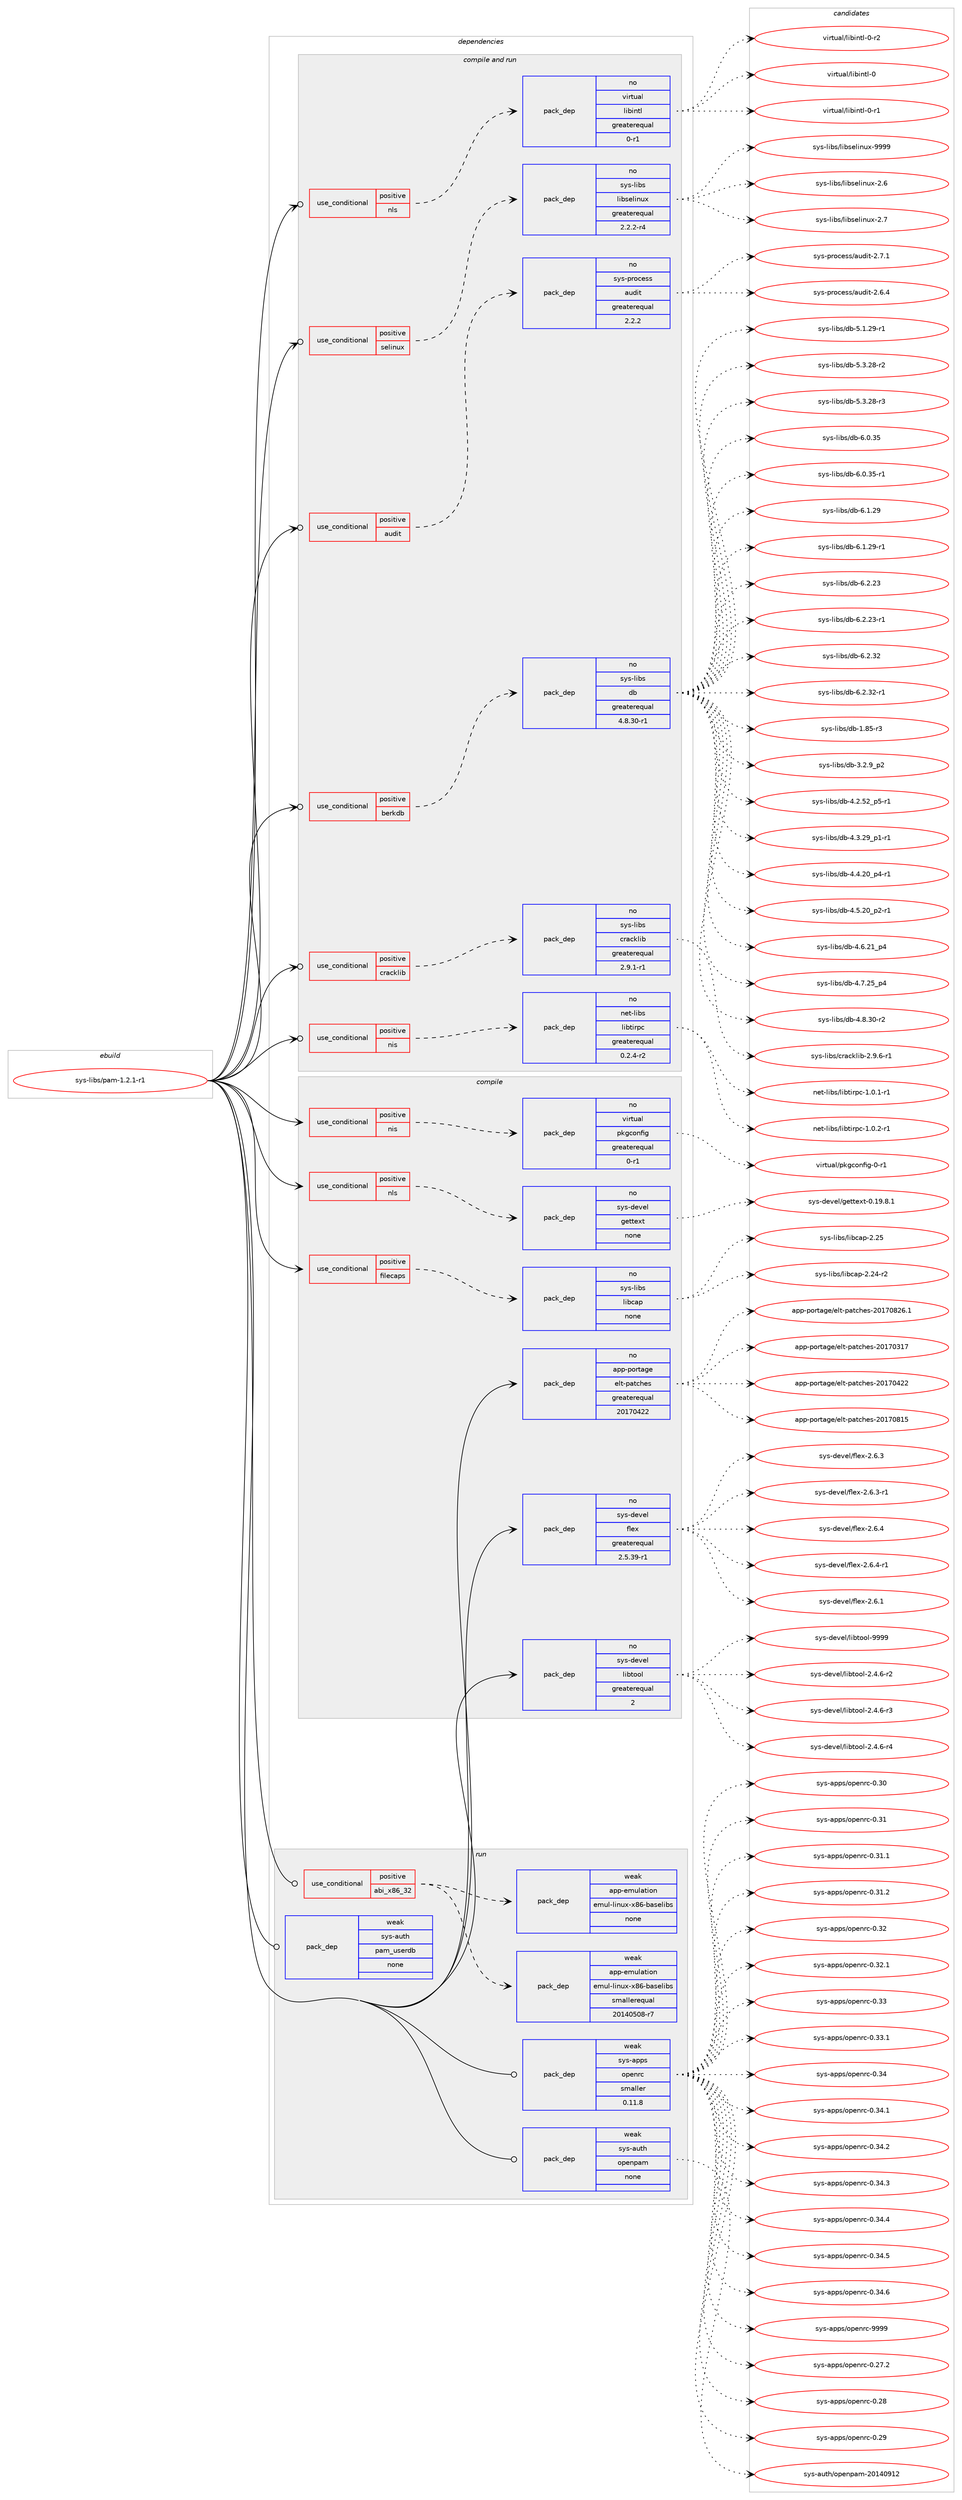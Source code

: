 digraph prolog {

# *************
# Graph options
# *************

newrank=true;
concentrate=true;
compound=true;
graph [rankdir=LR,fontname=Helvetica,fontsize=10,ranksep=1.5];#, ranksep=2.5, nodesep=0.2];
edge  [arrowhead=vee];
node  [fontname=Helvetica,fontsize=10];

# **********
# The ebuild
# **********

subgraph cluster_leftcol {
color=gray;
rank=same;
label=<<i>ebuild</i>>;
id [label="sys-libs/pam-1.2.1-r1", color=red, width=4, href="../sys-libs/pam-1.2.1-r1.svg"];
}

# ****************
# The dependencies
# ****************

subgraph cluster_midcol {
color=gray;
label=<<i>dependencies</i>>;
subgraph cluster_compile {
fillcolor="#eeeeee";
style=filled;
label=<<i>compile</i>>;
subgraph cond118457 {
dependency495581 [label=<<TABLE BORDER="0" CELLBORDER="1" CELLSPACING="0" CELLPADDING="4"><TR><TD ROWSPAN="3" CELLPADDING="10">use_conditional</TD></TR><TR><TD>positive</TD></TR><TR><TD>filecaps</TD></TR></TABLE>>, shape=none, color=red];
subgraph pack368336 {
dependency495582 [label=<<TABLE BORDER="0" CELLBORDER="1" CELLSPACING="0" CELLPADDING="4" WIDTH="220"><TR><TD ROWSPAN="6" CELLPADDING="30">pack_dep</TD></TR><TR><TD WIDTH="110">no</TD></TR><TR><TD>sys-libs</TD></TR><TR><TD>libcap</TD></TR><TR><TD>none</TD></TR><TR><TD></TD></TR></TABLE>>, shape=none, color=blue];
}
dependency495581:e -> dependency495582:w [weight=20,style="dashed",arrowhead="vee"];
}
id:e -> dependency495581:w [weight=20,style="solid",arrowhead="vee"];
subgraph cond118458 {
dependency495583 [label=<<TABLE BORDER="0" CELLBORDER="1" CELLSPACING="0" CELLPADDING="4"><TR><TD ROWSPAN="3" CELLPADDING="10">use_conditional</TD></TR><TR><TD>positive</TD></TR><TR><TD>nis</TD></TR></TABLE>>, shape=none, color=red];
subgraph pack368337 {
dependency495584 [label=<<TABLE BORDER="0" CELLBORDER="1" CELLSPACING="0" CELLPADDING="4" WIDTH="220"><TR><TD ROWSPAN="6" CELLPADDING="30">pack_dep</TD></TR><TR><TD WIDTH="110">no</TD></TR><TR><TD>virtual</TD></TR><TR><TD>pkgconfig</TD></TR><TR><TD>greaterequal</TD></TR><TR><TD>0-r1</TD></TR></TABLE>>, shape=none, color=blue];
}
dependency495583:e -> dependency495584:w [weight=20,style="dashed",arrowhead="vee"];
}
id:e -> dependency495583:w [weight=20,style="solid",arrowhead="vee"];
subgraph cond118459 {
dependency495585 [label=<<TABLE BORDER="0" CELLBORDER="1" CELLSPACING="0" CELLPADDING="4"><TR><TD ROWSPAN="3" CELLPADDING="10">use_conditional</TD></TR><TR><TD>positive</TD></TR><TR><TD>nls</TD></TR></TABLE>>, shape=none, color=red];
subgraph pack368338 {
dependency495586 [label=<<TABLE BORDER="0" CELLBORDER="1" CELLSPACING="0" CELLPADDING="4" WIDTH="220"><TR><TD ROWSPAN="6" CELLPADDING="30">pack_dep</TD></TR><TR><TD WIDTH="110">no</TD></TR><TR><TD>sys-devel</TD></TR><TR><TD>gettext</TD></TR><TR><TD>none</TD></TR><TR><TD></TD></TR></TABLE>>, shape=none, color=blue];
}
dependency495585:e -> dependency495586:w [weight=20,style="dashed",arrowhead="vee"];
}
id:e -> dependency495585:w [weight=20,style="solid",arrowhead="vee"];
subgraph pack368339 {
dependency495587 [label=<<TABLE BORDER="0" CELLBORDER="1" CELLSPACING="0" CELLPADDING="4" WIDTH="220"><TR><TD ROWSPAN="6" CELLPADDING="30">pack_dep</TD></TR><TR><TD WIDTH="110">no</TD></TR><TR><TD>app-portage</TD></TR><TR><TD>elt-patches</TD></TR><TR><TD>greaterequal</TD></TR><TR><TD>20170422</TD></TR></TABLE>>, shape=none, color=blue];
}
id:e -> dependency495587:w [weight=20,style="solid",arrowhead="vee"];
subgraph pack368340 {
dependency495588 [label=<<TABLE BORDER="0" CELLBORDER="1" CELLSPACING="0" CELLPADDING="4" WIDTH="220"><TR><TD ROWSPAN="6" CELLPADDING="30">pack_dep</TD></TR><TR><TD WIDTH="110">no</TD></TR><TR><TD>sys-devel</TD></TR><TR><TD>flex</TD></TR><TR><TD>greaterequal</TD></TR><TR><TD>2.5.39-r1</TD></TR></TABLE>>, shape=none, color=blue];
}
id:e -> dependency495588:w [weight=20,style="solid",arrowhead="vee"];
subgraph pack368341 {
dependency495589 [label=<<TABLE BORDER="0" CELLBORDER="1" CELLSPACING="0" CELLPADDING="4" WIDTH="220"><TR><TD ROWSPAN="6" CELLPADDING="30">pack_dep</TD></TR><TR><TD WIDTH="110">no</TD></TR><TR><TD>sys-devel</TD></TR><TR><TD>libtool</TD></TR><TR><TD>greaterequal</TD></TR><TR><TD>2</TD></TR></TABLE>>, shape=none, color=blue];
}
id:e -> dependency495589:w [weight=20,style="solid",arrowhead="vee"];
}
subgraph cluster_compileandrun {
fillcolor="#eeeeee";
style=filled;
label=<<i>compile and run</i>>;
subgraph cond118460 {
dependency495590 [label=<<TABLE BORDER="0" CELLBORDER="1" CELLSPACING="0" CELLPADDING="4"><TR><TD ROWSPAN="3" CELLPADDING="10">use_conditional</TD></TR><TR><TD>positive</TD></TR><TR><TD>audit</TD></TR></TABLE>>, shape=none, color=red];
subgraph pack368342 {
dependency495591 [label=<<TABLE BORDER="0" CELLBORDER="1" CELLSPACING="0" CELLPADDING="4" WIDTH="220"><TR><TD ROWSPAN="6" CELLPADDING="30">pack_dep</TD></TR><TR><TD WIDTH="110">no</TD></TR><TR><TD>sys-process</TD></TR><TR><TD>audit</TD></TR><TR><TD>greaterequal</TD></TR><TR><TD>2.2.2</TD></TR></TABLE>>, shape=none, color=blue];
}
dependency495590:e -> dependency495591:w [weight=20,style="dashed",arrowhead="vee"];
}
id:e -> dependency495590:w [weight=20,style="solid",arrowhead="odotvee"];
subgraph cond118461 {
dependency495592 [label=<<TABLE BORDER="0" CELLBORDER="1" CELLSPACING="0" CELLPADDING="4"><TR><TD ROWSPAN="3" CELLPADDING="10">use_conditional</TD></TR><TR><TD>positive</TD></TR><TR><TD>berkdb</TD></TR></TABLE>>, shape=none, color=red];
subgraph pack368343 {
dependency495593 [label=<<TABLE BORDER="0" CELLBORDER="1" CELLSPACING="0" CELLPADDING="4" WIDTH="220"><TR><TD ROWSPAN="6" CELLPADDING="30">pack_dep</TD></TR><TR><TD WIDTH="110">no</TD></TR><TR><TD>sys-libs</TD></TR><TR><TD>db</TD></TR><TR><TD>greaterequal</TD></TR><TR><TD>4.8.30-r1</TD></TR></TABLE>>, shape=none, color=blue];
}
dependency495592:e -> dependency495593:w [weight=20,style="dashed",arrowhead="vee"];
}
id:e -> dependency495592:w [weight=20,style="solid",arrowhead="odotvee"];
subgraph cond118462 {
dependency495594 [label=<<TABLE BORDER="0" CELLBORDER="1" CELLSPACING="0" CELLPADDING="4"><TR><TD ROWSPAN="3" CELLPADDING="10">use_conditional</TD></TR><TR><TD>positive</TD></TR><TR><TD>cracklib</TD></TR></TABLE>>, shape=none, color=red];
subgraph pack368344 {
dependency495595 [label=<<TABLE BORDER="0" CELLBORDER="1" CELLSPACING="0" CELLPADDING="4" WIDTH="220"><TR><TD ROWSPAN="6" CELLPADDING="30">pack_dep</TD></TR><TR><TD WIDTH="110">no</TD></TR><TR><TD>sys-libs</TD></TR><TR><TD>cracklib</TD></TR><TR><TD>greaterequal</TD></TR><TR><TD>2.9.1-r1</TD></TR></TABLE>>, shape=none, color=blue];
}
dependency495594:e -> dependency495595:w [weight=20,style="dashed",arrowhead="vee"];
}
id:e -> dependency495594:w [weight=20,style="solid",arrowhead="odotvee"];
subgraph cond118463 {
dependency495596 [label=<<TABLE BORDER="0" CELLBORDER="1" CELLSPACING="0" CELLPADDING="4"><TR><TD ROWSPAN="3" CELLPADDING="10">use_conditional</TD></TR><TR><TD>positive</TD></TR><TR><TD>nis</TD></TR></TABLE>>, shape=none, color=red];
subgraph pack368345 {
dependency495597 [label=<<TABLE BORDER="0" CELLBORDER="1" CELLSPACING="0" CELLPADDING="4" WIDTH="220"><TR><TD ROWSPAN="6" CELLPADDING="30">pack_dep</TD></TR><TR><TD WIDTH="110">no</TD></TR><TR><TD>net-libs</TD></TR><TR><TD>libtirpc</TD></TR><TR><TD>greaterequal</TD></TR><TR><TD>0.2.4-r2</TD></TR></TABLE>>, shape=none, color=blue];
}
dependency495596:e -> dependency495597:w [weight=20,style="dashed",arrowhead="vee"];
}
id:e -> dependency495596:w [weight=20,style="solid",arrowhead="odotvee"];
subgraph cond118464 {
dependency495598 [label=<<TABLE BORDER="0" CELLBORDER="1" CELLSPACING="0" CELLPADDING="4"><TR><TD ROWSPAN="3" CELLPADDING="10">use_conditional</TD></TR><TR><TD>positive</TD></TR><TR><TD>nls</TD></TR></TABLE>>, shape=none, color=red];
subgraph pack368346 {
dependency495599 [label=<<TABLE BORDER="0" CELLBORDER="1" CELLSPACING="0" CELLPADDING="4" WIDTH="220"><TR><TD ROWSPAN="6" CELLPADDING="30">pack_dep</TD></TR><TR><TD WIDTH="110">no</TD></TR><TR><TD>virtual</TD></TR><TR><TD>libintl</TD></TR><TR><TD>greaterequal</TD></TR><TR><TD>0-r1</TD></TR></TABLE>>, shape=none, color=blue];
}
dependency495598:e -> dependency495599:w [weight=20,style="dashed",arrowhead="vee"];
}
id:e -> dependency495598:w [weight=20,style="solid",arrowhead="odotvee"];
subgraph cond118465 {
dependency495600 [label=<<TABLE BORDER="0" CELLBORDER="1" CELLSPACING="0" CELLPADDING="4"><TR><TD ROWSPAN="3" CELLPADDING="10">use_conditional</TD></TR><TR><TD>positive</TD></TR><TR><TD>selinux</TD></TR></TABLE>>, shape=none, color=red];
subgraph pack368347 {
dependency495601 [label=<<TABLE BORDER="0" CELLBORDER="1" CELLSPACING="0" CELLPADDING="4" WIDTH="220"><TR><TD ROWSPAN="6" CELLPADDING="30">pack_dep</TD></TR><TR><TD WIDTH="110">no</TD></TR><TR><TD>sys-libs</TD></TR><TR><TD>libselinux</TD></TR><TR><TD>greaterequal</TD></TR><TR><TD>2.2.2-r4</TD></TR></TABLE>>, shape=none, color=blue];
}
dependency495600:e -> dependency495601:w [weight=20,style="dashed",arrowhead="vee"];
}
id:e -> dependency495600:w [weight=20,style="solid",arrowhead="odotvee"];
}
subgraph cluster_run {
fillcolor="#eeeeee";
style=filled;
label=<<i>run</i>>;
subgraph cond118466 {
dependency495602 [label=<<TABLE BORDER="0" CELLBORDER="1" CELLSPACING="0" CELLPADDING="4"><TR><TD ROWSPAN="3" CELLPADDING="10">use_conditional</TD></TR><TR><TD>positive</TD></TR><TR><TD>abi_x86_32</TD></TR></TABLE>>, shape=none, color=red];
subgraph pack368348 {
dependency495603 [label=<<TABLE BORDER="0" CELLBORDER="1" CELLSPACING="0" CELLPADDING="4" WIDTH="220"><TR><TD ROWSPAN="6" CELLPADDING="30">pack_dep</TD></TR><TR><TD WIDTH="110">weak</TD></TR><TR><TD>app-emulation</TD></TR><TR><TD>emul-linux-x86-baselibs</TD></TR><TR><TD>smallerequal</TD></TR><TR><TD>20140508-r7</TD></TR></TABLE>>, shape=none, color=blue];
}
dependency495602:e -> dependency495603:w [weight=20,style="dashed",arrowhead="vee"];
subgraph pack368349 {
dependency495604 [label=<<TABLE BORDER="0" CELLBORDER="1" CELLSPACING="0" CELLPADDING="4" WIDTH="220"><TR><TD ROWSPAN="6" CELLPADDING="30">pack_dep</TD></TR><TR><TD WIDTH="110">weak</TD></TR><TR><TD>app-emulation</TD></TR><TR><TD>emul-linux-x86-baselibs</TD></TR><TR><TD>none</TD></TR><TR><TD></TD></TR></TABLE>>, shape=none, color=blue];
}
dependency495602:e -> dependency495604:w [weight=20,style="dashed",arrowhead="vee"];
}
id:e -> dependency495602:w [weight=20,style="solid",arrowhead="odot"];
subgraph pack368350 {
dependency495605 [label=<<TABLE BORDER="0" CELLBORDER="1" CELLSPACING="0" CELLPADDING="4" WIDTH="220"><TR><TD ROWSPAN="6" CELLPADDING="30">pack_dep</TD></TR><TR><TD WIDTH="110">weak</TD></TR><TR><TD>sys-apps</TD></TR><TR><TD>openrc</TD></TR><TR><TD>smaller</TD></TR><TR><TD>0.11.8</TD></TR></TABLE>>, shape=none, color=blue];
}
id:e -> dependency495605:w [weight=20,style="solid",arrowhead="odot"];
subgraph pack368351 {
dependency495606 [label=<<TABLE BORDER="0" CELLBORDER="1" CELLSPACING="0" CELLPADDING="4" WIDTH="220"><TR><TD ROWSPAN="6" CELLPADDING="30">pack_dep</TD></TR><TR><TD WIDTH="110">weak</TD></TR><TR><TD>sys-auth</TD></TR><TR><TD>openpam</TD></TR><TR><TD>none</TD></TR><TR><TD></TD></TR></TABLE>>, shape=none, color=blue];
}
id:e -> dependency495606:w [weight=20,style="solid",arrowhead="odot"];
subgraph pack368352 {
dependency495607 [label=<<TABLE BORDER="0" CELLBORDER="1" CELLSPACING="0" CELLPADDING="4" WIDTH="220"><TR><TD ROWSPAN="6" CELLPADDING="30">pack_dep</TD></TR><TR><TD WIDTH="110">weak</TD></TR><TR><TD>sys-auth</TD></TR><TR><TD>pam_userdb</TD></TR><TR><TD>none</TD></TR><TR><TD></TD></TR></TABLE>>, shape=none, color=blue];
}
id:e -> dependency495607:w [weight=20,style="solid",arrowhead="odot"];
}
}

# **************
# The candidates
# **************

subgraph cluster_choices {
rank=same;
color=gray;
label=<<i>candidates</i>>;

subgraph choice368336 {
color=black;
nodesep=1;
choice11512111545108105981154710810598999711245504650524511450 [label="sys-libs/libcap-2.24-r2", color=red, width=4,href="../sys-libs/libcap-2.24-r2.svg"];
choice1151211154510810598115471081059899971124550465053 [label="sys-libs/libcap-2.25", color=red, width=4,href="../sys-libs/libcap-2.25.svg"];
dependency495582:e -> choice11512111545108105981154710810598999711245504650524511450:w [style=dotted,weight="100"];
dependency495582:e -> choice1151211154510810598115471081059899971124550465053:w [style=dotted,weight="100"];
}
subgraph choice368337 {
color=black;
nodesep=1;
choice11810511411611797108471121071039911111010210510345484511449 [label="virtual/pkgconfig-0-r1", color=red, width=4,href="../virtual/pkgconfig-0-r1.svg"];
dependency495584:e -> choice11810511411611797108471121071039911111010210510345484511449:w [style=dotted,weight="100"];
}
subgraph choice368338 {
color=black;
nodesep=1;
choice1151211154510010111810110847103101116116101120116454846495746564649 [label="sys-devel/gettext-0.19.8.1", color=red, width=4,href="../sys-devel/gettext-0.19.8.1.svg"];
dependency495586:e -> choice1151211154510010111810110847103101116116101120116454846495746564649:w [style=dotted,weight="100"];
}
subgraph choice368339 {
color=black;
nodesep=1;
choice97112112451121111141169710310147101108116451129711699104101115455048495548514955 [label="app-portage/elt-patches-20170317", color=red, width=4,href="../app-portage/elt-patches-20170317.svg"];
choice97112112451121111141169710310147101108116451129711699104101115455048495548525050 [label="app-portage/elt-patches-20170422", color=red, width=4,href="../app-portage/elt-patches-20170422.svg"];
choice97112112451121111141169710310147101108116451129711699104101115455048495548564953 [label="app-portage/elt-patches-20170815", color=red, width=4,href="../app-portage/elt-patches-20170815.svg"];
choice971121124511211111411697103101471011081164511297116991041011154550484955485650544649 [label="app-portage/elt-patches-20170826.1", color=red, width=4,href="../app-portage/elt-patches-20170826.1.svg"];
dependency495587:e -> choice97112112451121111141169710310147101108116451129711699104101115455048495548514955:w [style=dotted,weight="100"];
dependency495587:e -> choice97112112451121111141169710310147101108116451129711699104101115455048495548525050:w [style=dotted,weight="100"];
dependency495587:e -> choice97112112451121111141169710310147101108116451129711699104101115455048495548564953:w [style=dotted,weight="100"];
dependency495587:e -> choice971121124511211111411697103101471011081164511297116991041011154550484955485650544649:w [style=dotted,weight="100"];
}
subgraph choice368340 {
color=black;
nodesep=1;
choice1151211154510010111810110847102108101120455046544649 [label="sys-devel/flex-2.6.1", color=red, width=4,href="../sys-devel/flex-2.6.1.svg"];
choice1151211154510010111810110847102108101120455046544651 [label="sys-devel/flex-2.6.3", color=red, width=4,href="../sys-devel/flex-2.6.3.svg"];
choice11512111545100101118101108471021081011204550465446514511449 [label="sys-devel/flex-2.6.3-r1", color=red, width=4,href="../sys-devel/flex-2.6.3-r1.svg"];
choice1151211154510010111810110847102108101120455046544652 [label="sys-devel/flex-2.6.4", color=red, width=4,href="../sys-devel/flex-2.6.4.svg"];
choice11512111545100101118101108471021081011204550465446524511449 [label="sys-devel/flex-2.6.4-r1", color=red, width=4,href="../sys-devel/flex-2.6.4-r1.svg"];
dependency495588:e -> choice1151211154510010111810110847102108101120455046544649:w [style=dotted,weight="100"];
dependency495588:e -> choice1151211154510010111810110847102108101120455046544651:w [style=dotted,weight="100"];
dependency495588:e -> choice11512111545100101118101108471021081011204550465446514511449:w [style=dotted,weight="100"];
dependency495588:e -> choice1151211154510010111810110847102108101120455046544652:w [style=dotted,weight="100"];
dependency495588:e -> choice11512111545100101118101108471021081011204550465446524511449:w [style=dotted,weight="100"];
}
subgraph choice368341 {
color=black;
nodesep=1;
choice1151211154510010111810110847108105981161111111084550465246544511450 [label="sys-devel/libtool-2.4.6-r2", color=red, width=4,href="../sys-devel/libtool-2.4.6-r2.svg"];
choice1151211154510010111810110847108105981161111111084550465246544511451 [label="sys-devel/libtool-2.4.6-r3", color=red, width=4,href="../sys-devel/libtool-2.4.6-r3.svg"];
choice1151211154510010111810110847108105981161111111084550465246544511452 [label="sys-devel/libtool-2.4.6-r4", color=red, width=4,href="../sys-devel/libtool-2.4.6-r4.svg"];
choice1151211154510010111810110847108105981161111111084557575757 [label="sys-devel/libtool-9999", color=red, width=4,href="../sys-devel/libtool-9999.svg"];
dependency495589:e -> choice1151211154510010111810110847108105981161111111084550465246544511450:w [style=dotted,weight="100"];
dependency495589:e -> choice1151211154510010111810110847108105981161111111084550465246544511451:w [style=dotted,weight="100"];
dependency495589:e -> choice1151211154510010111810110847108105981161111111084550465246544511452:w [style=dotted,weight="100"];
dependency495589:e -> choice1151211154510010111810110847108105981161111111084557575757:w [style=dotted,weight="100"];
}
subgraph choice368342 {
color=black;
nodesep=1;
choice11512111545112114111991011151154797117100105116455046544652 [label="sys-process/audit-2.6.4", color=red, width=4,href="../sys-process/audit-2.6.4.svg"];
choice11512111545112114111991011151154797117100105116455046554649 [label="sys-process/audit-2.7.1", color=red, width=4,href="../sys-process/audit-2.7.1.svg"];
dependency495591:e -> choice11512111545112114111991011151154797117100105116455046544652:w [style=dotted,weight="100"];
dependency495591:e -> choice11512111545112114111991011151154797117100105116455046554649:w [style=dotted,weight="100"];
}
subgraph choice368343 {
color=black;
nodesep=1;
choice1151211154510810598115471009845494656534511451 [label="sys-libs/db-1.85-r3", color=red, width=4,href="../sys-libs/db-1.85-r3.svg"];
choice115121115451081059811547100984551465046579511250 [label="sys-libs/db-3.2.9_p2", color=red, width=4,href="../sys-libs/db-3.2.9_p2.svg"];
choice115121115451081059811547100984552465046535095112534511449 [label="sys-libs/db-4.2.52_p5-r1", color=red, width=4,href="../sys-libs/db-4.2.52_p5-r1.svg"];
choice115121115451081059811547100984552465146505795112494511449 [label="sys-libs/db-4.3.29_p1-r1", color=red, width=4,href="../sys-libs/db-4.3.29_p1-r1.svg"];
choice115121115451081059811547100984552465246504895112524511449 [label="sys-libs/db-4.4.20_p4-r1", color=red, width=4,href="../sys-libs/db-4.4.20_p4-r1.svg"];
choice115121115451081059811547100984552465346504895112504511449 [label="sys-libs/db-4.5.20_p2-r1", color=red, width=4,href="../sys-libs/db-4.5.20_p2-r1.svg"];
choice11512111545108105981154710098455246544650499511252 [label="sys-libs/db-4.6.21_p4", color=red, width=4,href="../sys-libs/db-4.6.21_p4.svg"];
choice11512111545108105981154710098455246554650539511252 [label="sys-libs/db-4.7.25_p4", color=red, width=4,href="../sys-libs/db-4.7.25_p4.svg"];
choice11512111545108105981154710098455246564651484511450 [label="sys-libs/db-4.8.30-r2", color=red, width=4,href="../sys-libs/db-4.8.30-r2.svg"];
choice11512111545108105981154710098455346494650574511449 [label="sys-libs/db-5.1.29-r1", color=red, width=4,href="../sys-libs/db-5.1.29-r1.svg"];
choice11512111545108105981154710098455346514650564511450 [label="sys-libs/db-5.3.28-r2", color=red, width=4,href="../sys-libs/db-5.3.28-r2.svg"];
choice11512111545108105981154710098455346514650564511451 [label="sys-libs/db-5.3.28-r3", color=red, width=4,href="../sys-libs/db-5.3.28-r3.svg"];
choice1151211154510810598115471009845544648465153 [label="sys-libs/db-6.0.35", color=red, width=4,href="../sys-libs/db-6.0.35.svg"];
choice11512111545108105981154710098455446484651534511449 [label="sys-libs/db-6.0.35-r1", color=red, width=4,href="../sys-libs/db-6.0.35-r1.svg"];
choice1151211154510810598115471009845544649465057 [label="sys-libs/db-6.1.29", color=red, width=4,href="../sys-libs/db-6.1.29.svg"];
choice11512111545108105981154710098455446494650574511449 [label="sys-libs/db-6.1.29-r1", color=red, width=4,href="../sys-libs/db-6.1.29-r1.svg"];
choice1151211154510810598115471009845544650465051 [label="sys-libs/db-6.2.23", color=red, width=4,href="../sys-libs/db-6.2.23.svg"];
choice11512111545108105981154710098455446504650514511449 [label="sys-libs/db-6.2.23-r1", color=red, width=4,href="../sys-libs/db-6.2.23-r1.svg"];
choice1151211154510810598115471009845544650465150 [label="sys-libs/db-6.2.32", color=red, width=4,href="../sys-libs/db-6.2.32.svg"];
choice11512111545108105981154710098455446504651504511449 [label="sys-libs/db-6.2.32-r1", color=red, width=4,href="../sys-libs/db-6.2.32-r1.svg"];
dependency495593:e -> choice1151211154510810598115471009845494656534511451:w [style=dotted,weight="100"];
dependency495593:e -> choice115121115451081059811547100984551465046579511250:w [style=dotted,weight="100"];
dependency495593:e -> choice115121115451081059811547100984552465046535095112534511449:w [style=dotted,weight="100"];
dependency495593:e -> choice115121115451081059811547100984552465146505795112494511449:w [style=dotted,weight="100"];
dependency495593:e -> choice115121115451081059811547100984552465246504895112524511449:w [style=dotted,weight="100"];
dependency495593:e -> choice115121115451081059811547100984552465346504895112504511449:w [style=dotted,weight="100"];
dependency495593:e -> choice11512111545108105981154710098455246544650499511252:w [style=dotted,weight="100"];
dependency495593:e -> choice11512111545108105981154710098455246554650539511252:w [style=dotted,weight="100"];
dependency495593:e -> choice11512111545108105981154710098455246564651484511450:w [style=dotted,weight="100"];
dependency495593:e -> choice11512111545108105981154710098455346494650574511449:w [style=dotted,weight="100"];
dependency495593:e -> choice11512111545108105981154710098455346514650564511450:w [style=dotted,weight="100"];
dependency495593:e -> choice11512111545108105981154710098455346514650564511451:w [style=dotted,weight="100"];
dependency495593:e -> choice1151211154510810598115471009845544648465153:w [style=dotted,weight="100"];
dependency495593:e -> choice11512111545108105981154710098455446484651534511449:w [style=dotted,weight="100"];
dependency495593:e -> choice1151211154510810598115471009845544649465057:w [style=dotted,weight="100"];
dependency495593:e -> choice11512111545108105981154710098455446494650574511449:w [style=dotted,weight="100"];
dependency495593:e -> choice1151211154510810598115471009845544650465051:w [style=dotted,weight="100"];
dependency495593:e -> choice11512111545108105981154710098455446504650514511449:w [style=dotted,weight="100"];
dependency495593:e -> choice1151211154510810598115471009845544650465150:w [style=dotted,weight="100"];
dependency495593:e -> choice11512111545108105981154710098455446504651504511449:w [style=dotted,weight="100"];
}
subgraph choice368344 {
color=black;
nodesep=1;
choice115121115451081059811547991149799107108105984550465746544511449 [label="sys-libs/cracklib-2.9.6-r1", color=red, width=4,href="../sys-libs/cracklib-2.9.6-r1.svg"];
dependency495595:e -> choice115121115451081059811547991149799107108105984550465746544511449:w [style=dotted,weight="100"];
}
subgraph choice368345 {
color=black;
nodesep=1;
choice11010111645108105981154710810598116105114112994549464846494511449 [label="net-libs/libtirpc-1.0.1-r1", color=red, width=4,href="../net-libs/libtirpc-1.0.1-r1.svg"];
choice11010111645108105981154710810598116105114112994549464846504511449 [label="net-libs/libtirpc-1.0.2-r1", color=red, width=4,href="../net-libs/libtirpc-1.0.2-r1.svg"];
dependency495597:e -> choice11010111645108105981154710810598116105114112994549464846494511449:w [style=dotted,weight="100"];
dependency495597:e -> choice11010111645108105981154710810598116105114112994549464846504511449:w [style=dotted,weight="100"];
}
subgraph choice368346 {
color=black;
nodesep=1;
choice1181051141161179710847108105981051101161084548 [label="virtual/libintl-0", color=red, width=4,href="../virtual/libintl-0.svg"];
choice11810511411611797108471081059810511011610845484511449 [label="virtual/libintl-0-r1", color=red, width=4,href="../virtual/libintl-0-r1.svg"];
choice11810511411611797108471081059810511011610845484511450 [label="virtual/libintl-0-r2", color=red, width=4,href="../virtual/libintl-0-r2.svg"];
dependency495599:e -> choice1181051141161179710847108105981051101161084548:w [style=dotted,weight="100"];
dependency495599:e -> choice11810511411611797108471081059810511011610845484511449:w [style=dotted,weight="100"];
dependency495599:e -> choice11810511411611797108471081059810511011610845484511450:w [style=dotted,weight="100"];
}
subgraph choice368347 {
color=black;
nodesep=1;
choice1151211154510810598115471081059811510110810511011712045504654 [label="sys-libs/libselinux-2.6", color=red, width=4,href="../sys-libs/libselinux-2.6.svg"];
choice1151211154510810598115471081059811510110810511011712045504655 [label="sys-libs/libselinux-2.7", color=red, width=4,href="../sys-libs/libselinux-2.7.svg"];
choice115121115451081059811547108105981151011081051101171204557575757 [label="sys-libs/libselinux-9999", color=red, width=4,href="../sys-libs/libselinux-9999.svg"];
dependency495601:e -> choice1151211154510810598115471081059811510110810511011712045504654:w [style=dotted,weight="100"];
dependency495601:e -> choice1151211154510810598115471081059811510110810511011712045504655:w [style=dotted,weight="100"];
dependency495601:e -> choice115121115451081059811547108105981151011081051101171204557575757:w [style=dotted,weight="100"];
}
subgraph choice368348 {
color=black;
nodesep=1;
}
subgraph choice368349 {
color=black;
nodesep=1;
}
subgraph choice368350 {
color=black;
nodesep=1;
choice1151211154597112112115471111121011101149945484650554650 [label="sys-apps/openrc-0.27.2", color=red, width=4,href="../sys-apps/openrc-0.27.2.svg"];
choice115121115459711211211547111112101110114994548465056 [label="sys-apps/openrc-0.28", color=red, width=4,href="../sys-apps/openrc-0.28.svg"];
choice115121115459711211211547111112101110114994548465057 [label="sys-apps/openrc-0.29", color=red, width=4,href="../sys-apps/openrc-0.29.svg"];
choice115121115459711211211547111112101110114994548465148 [label="sys-apps/openrc-0.30", color=red, width=4,href="../sys-apps/openrc-0.30.svg"];
choice115121115459711211211547111112101110114994548465149 [label="sys-apps/openrc-0.31", color=red, width=4,href="../sys-apps/openrc-0.31.svg"];
choice1151211154597112112115471111121011101149945484651494649 [label="sys-apps/openrc-0.31.1", color=red, width=4,href="../sys-apps/openrc-0.31.1.svg"];
choice1151211154597112112115471111121011101149945484651494650 [label="sys-apps/openrc-0.31.2", color=red, width=4,href="../sys-apps/openrc-0.31.2.svg"];
choice115121115459711211211547111112101110114994548465150 [label="sys-apps/openrc-0.32", color=red, width=4,href="../sys-apps/openrc-0.32.svg"];
choice1151211154597112112115471111121011101149945484651504649 [label="sys-apps/openrc-0.32.1", color=red, width=4,href="../sys-apps/openrc-0.32.1.svg"];
choice115121115459711211211547111112101110114994548465151 [label="sys-apps/openrc-0.33", color=red, width=4,href="../sys-apps/openrc-0.33.svg"];
choice1151211154597112112115471111121011101149945484651514649 [label="sys-apps/openrc-0.33.1", color=red, width=4,href="../sys-apps/openrc-0.33.1.svg"];
choice115121115459711211211547111112101110114994548465152 [label="sys-apps/openrc-0.34", color=red, width=4,href="../sys-apps/openrc-0.34.svg"];
choice1151211154597112112115471111121011101149945484651524649 [label="sys-apps/openrc-0.34.1", color=red, width=4,href="../sys-apps/openrc-0.34.1.svg"];
choice1151211154597112112115471111121011101149945484651524650 [label="sys-apps/openrc-0.34.2", color=red, width=4,href="../sys-apps/openrc-0.34.2.svg"];
choice1151211154597112112115471111121011101149945484651524651 [label="sys-apps/openrc-0.34.3", color=red, width=4,href="../sys-apps/openrc-0.34.3.svg"];
choice1151211154597112112115471111121011101149945484651524652 [label="sys-apps/openrc-0.34.4", color=red, width=4,href="../sys-apps/openrc-0.34.4.svg"];
choice1151211154597112112115471111121011101149945484651524653 [label="sys-apps/openrc-0.34.5", color=red, width=4,href="../sys-apps/openrc-0.34.5.svg"];
choice1151211154597112112115471111121011101149945484651524654 [label="sys-apps/openrc-0.34.6", color=red, width=4,href="../sys-apps/openrc-0.34.6.svg"];
choice115121115459711211211547111112101110114994557575757 [label="sys-apps/openrc-9999", color=red, width=4,href="../sys-apps/openrc-9999.svg"];
dependency495605:e -> choice1151211154597112112115471111121011101149945484650554650:w [style=dotted,weight="100"];
dependency495605:e -> choice115121115459711211211547111112101110114994548465056:w [style=dotted,weight="100"];
dependency495605:e -> choice115121115459711211211547111112101110114994548465057:w [style=dotted,weight="100"];
dependency495605:e -> choice115121115459711211211547111112101110114994548465148:w [style=dotted,weight="100"];
dependency495605:e -> choice115121115459711211211547111112101110114994548465149:w [style=dotted,weight="100"];
dependency495605:e -> choice1151211154597112112115471111121011101149945484651494649:w [style=dotted,weight="100"];
dependency495605:e -> choice1151211154597112112115471111121011101149945484651494650:w [style=dotted,weight="100"];
dependency495605:e -> choice115121115459711211211547111112101110114994548465150:w [style=dotted,weight="100"];
dependency495605:e -> choice1151211154597112112115471111121011101149945484651504649:w [style=dotted,weight="100"];
dependency495605:e -> choice115121115459711211211547111112101110114994548465151:w [style=dotted,weight="100"];
dependency495605:e -> choice1151211154597112112115471111121011101149945484651514649:w [style=dotted,weight="100"];
dependency495605:e -> choice115121115459711211211547111112101110114994548465152:w [style=dotted,weight="100"];
dependency495605:e -> choice1151211154597112112115471111121011101149945484651524649:w [style=dotted,weight="100"];
dependency495605:e -> choice1151211154597112112115471111121011101149945484651524650:w [style=dotted,weight="100"];
dependency495605:e -> choice1151211154597112112115471111121011101149945484651524651:w [style=dotted,weight="100"];
dependency495605:e -> choice1151211154597112112115471111121011101149945484651524652:w [style=dotted,weight="100"];
dependency495605:e -> choice1151211154597112112115471111121011101149945484651524653:w [style=dotted,weight="100"];
dependency495605:e -> choice1151211154597112112115471111121011101149945484651524654:w [style=dotted,weight="100"];
dependency495605:e -> choice115121115459711211211547111112101110114994557575757:w [style=dotted,weight="100"];
}
subgraph choice368351 {
color=black;
nodesep=1;
choice11512111545971171161044711111210111011297109455048495248574950 [label="sys-auth/openpam-20140912", color=red, width=4,href="../sys-auth/openpam-20140912.svg"];
dependency495606:e -> choice11512111545971171161044711111210111011297109455048495248574950:w [style=dotted,weight="100"];
}
subgraph choice368352 {
color=black;
nodesep=1;
}
}

}
